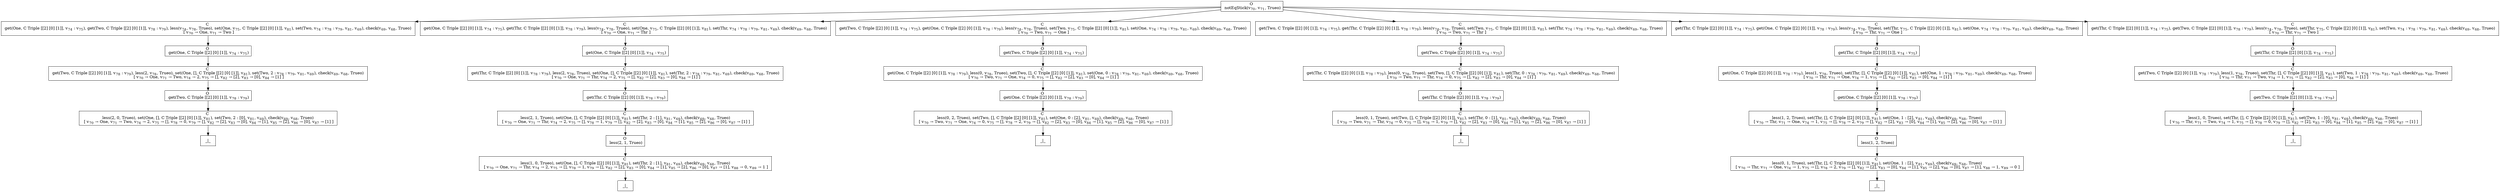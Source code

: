 digraph {
    graph [rankdir=TB
          ,bgcolor=transparent];
    node [shape=box
         ,fillcolor=white
         ,style=filled];
    0 [label=<O <BR/> notEqStick(v<SUB>70</SUB>, v<SUB>71</SUB>, Trueo)>];
    1 [label=<C <BR/> get(One, C Triple [[2] [0] [1]], v<SUB>74</SUB> : v<SUB>75</SUB>), get(Two, C Triple [[2] [0] [1]], v<SUB>78</SUB> : v<SUB>79</SUB>), less(v<SUB>74</SUB>, v<SUB>78</SUB>, Trueo), set(One, v<SUB>75</SUB>, C Triple [[2] [0] [1]], v<SUB>81</SUB>), set(Two, v<SUB>74</SUB> : v<SUB>78</SUB> : v<SUB>79</SUB>, v<SUB>81</SUB>, v<SUB>69</SUB>), check(v<SUB>69</SUB>, v<SUB>68</SUB>, Trueo) <BR/>  [ v<SUB>70</SUB> &rarr; One, v<SUB>71</SUB> &rarr; Two ] >];
    2 [label=<C <BR/> get(One, C Triple [[2] [0] [1]], v<SUB>74</SUB> : v<SUB>75</SUB>), get(Thr, C Triple [[2] [0] [1]], v<SUB>78</SUB> : v<SUB>79</SUB>), less(v<SUB>74</SUB>, v<SUB>78</SUB>, Trueo), set(One, v<SUB>75</SUB>, C Triple [[2] [0] [1]], v<SUB>81</SUB>), set(Thr, v<SUB>74</SUB> : v<SUB>78</SUB> : v<SUB>79</SUB>, v<SUB>81</SUB>, v<SUB>69</SUB>), check(v<SUB>69</SUB>, v<SUB>68</SUB>, Trueo) <BR/>  [ v<SUB>70</SUB> &rarr; One, v<SUB>71</SUB> &rarr; Thr ] >];
    3 [label=<C <BR/> get(Two, C Triple [[2] [0] [1]], v<SUB>74</SUB> : v<SUB>75</SUB>), get(One, C Triple [[2] [0] [1]], v<SUB>78</SUB> : v<SUB>79</SUB>), less(v<SUB>74</SUB>, v<SUB>78</SUB>, Trueo), set(Two, v<SUB>75</SUB>, C Triple [[2] [0] [1]], v<SUB>81</SUB>), set(One, v<SUB>74</SUB> : v<SUB>78</SUB> : v<SUB>79</SUB>, v<SUB>81</SUB>, v<SUB>69</SUB>), check(v<SUB>69</SUB>, v<SUB>68</SUB>, Trueo) <BR/>  [ v<SUB>70</SUB> &rarr; Two, v<SUB>71</SUB> &rarr; One ] >];
    4 [label=<C <BR/> get(Two, C Triple [[2] [0] [1]], v<SUB>74</SUB> : v<SUB>75</SUB>), get(Thr, C Triple [[2] [0] [1]], v<SUB>78</SUB> : v<SUB>79</SUB>), less(v<SUB>74</SUB>, v<SUB>78</SUB>, Trueo), set(Two, v<SUB>75</SUB>, C Triple [[2] [0] [1]], v<SUB>81</SUB>), set(Thr, v<SUB>74</SUB> : v<SUB>78</SUB> : v<SUB>79</SUB>, v<SUB>81</SUB>, v<SUB>69</SUB>), check(v<SUB>69</SUB>, v<SUB>68</SUB>, Trueo) <BR/>  [ v<SUB>70</SUB> &rarr; Two, v<SUB>71</SUB> &rarr; Thr ] >];
    5 [label=<C <BR/> get(Thr, C Triple [[2] [0] [1]], v<SUB>74</SUB> : v<SUB>75</SUB>), get(One, C Triple [[2] [0] [1]], v<SUB>78</SUB> : v<SUB>79</SUB>), less(v<SUB>74</SUB>, v<SUB>78</SUB>, Trueo), set(Thr, v<SUB>75</SUB>, C Triple [[2] [0] [1]], v<SUB>81</SUB>), set(One, v<SUB>74</SUB> : v<SUB>78</SUB> : v<SUB>79</SUB>, v<SUB>81</SUB>, v<SUB>69</SUB>), check(v<SUB>69</SUB>, v<SUB>68</SUB>, Trueo) <BR/>  [ v<SUB>70</SUB> &rarr; Thr, v<SUB>71</SUB> &rarr; One ] >];
    6 [label=<C <BR/> get(Thr, C Triple [[2] [0] [1]], v<SUB>74</SUB> : v<SUB>75</SUB>), get(Two, C Triple [[2] [0] [1]], v<SUB>78</SUB> : v<SUB>79</SUB>), less(v<SUB>74</SUB>, v<SUB>78</SUB>, Trueo), set(Thr, v<SUB>75</SUB>, C Triple [[2] [0] [1]], v<SUB>81</SUB>), set(Two, v<SUB>74</SUB> : v<SUB>78</SUB> : v<SUB>79</SUB>, v<SUB>81</SUB>, v<SUB>69</SUB>), check(v<SUB>69</SUB>, v<SUB>68</SUB>, Trueo) <BR/>  [ v<SUB>70</SUB> &rarr; Thr, v<SUB>71</SUB> &rarr; Two ] >];
    7 [label=<O <BR/> get(One, C Triple [[2] [0] [1]], v<SUB>74</SUB> : v<SUB>75</SUB>)>];
    8 [label=<C <BR/> get(Two, C Triple [[2] [0] [1]], v<SUB>78</SUB> : v<SUB>79</SUB>), less(2, v<SUB>78</SUB>, Trueo), set(One, [], C Triple [[2] [0] [1]], v<SUB>81</SUB>), set(Two, 2 : v<SUB>78</SUB> : v<SUB>79</SUB>, v<SUB>81</SUB>, v<SUB>69</SUB>), check(v<SUB>69</SUB>, v<SUB>68</SUB>, Trueo) <BR/>  [ v<SUB>70</SUB> &rarr; One, v<SUB>71</SUB> &rarr; Two, v<SUB>74</SUB> &rarr; 2, v<SUB>75</SUB> &rarr; [], v<SUB>82</SUB> &rarr; [2], v<SUB>83</SUB> &rarr; [0], v<SUB>84</SUB> &rarr; [1] ] >];
    9 [label=<O <BR/> get(Two, C Triple [[2] [0] [1]], v<SUB>78</SUB> : v<SUB>79</SUB>)>];
    10 [label=<C <BR/> less(2, 0, Trueo), set(One, [], C Triple [[2] [0] [1]], v<SUB>81</SUB>), set(Two, 2 : [0], v<SUB>81</SUB>, v<SUB>69</SUB>), check(v<SUB>69</SUB>, v<SUB>68</SUB>, Trueo) <BR/>  [ v<SUB>70</SUB> &rarr; One, v<SUB>71</SUB> &rarr; Two, v<SUB>74</SUB> &rarr; 2, v<SUB>75</SUB> &rarr; [], v<SUB>78</SUB> &rarr; 0, v<SUB>79</SUB> &rarr; [], v<SUB>82</SUB> &rarr; [2], v<SUB>83</SUB> &rarr; [0], v<SUB>84</SUB> &rarr; [1], v<SUB>85</SUB> &rarr; [2], v<SUB>86</SUB> &rarr; [0], v<SUB>87</SUB> &rarr; [1] ] >];
    11 [label=<_|_>];
    12 [label=<O <BR/> get(One, C Triple [[2] [0] [1]], v<SUB>74</SUB> : v<SUB>75</SUB>)>];
    13 [label=<C <BR/> get(Thr, C Triple [[2] [0] [1]], v<SUB>78</SUB> : v<SUB>79</SUB>), less(2, v<SUB>78</SUB>, Trueo), set(One, [], C Triple [[2] [0] [1]], v<SUB>81</SUB>), set(Thr, 2 : v<SUB>78</SUB> : v<SUB>79</SUB>, v<SUB>81</SUB>, v<SUB>69</SUB>), check(v<SUB>69</SUB>, v<SUB>68</SUB>, Trueo) <BR/>  [ v<SUB>70</SUB> &rarr; One, v<SUB>71</SUB> &rarr; Thr, v<SUB>74</SUB> &rarr; 2, v<SUB>75</SUB> &rarr; [], v<SUB>82</SUB> &rarr; [2], v<SUB>83</SUB> &rarr; [0], v<SUB>84</SUB> &rarr; [1] ] >];
    14 [label=<O <BR/> get(Thr, C Triple [[2] [0] [1]], v<SUB>78</SUB> : v<SUB>79</SUB>)>];
    15 [label=<C <BR/> less(2, 1, Trueo), set(One, [], C Triple [[2] [0] [1]], v<SUB>81</SUB>), set(Thr, 2 : [1], v<SUB>81</SUB>, v<SUB>69</SUB>), check(v<SUB>69</SUB>, v<SUB>68</SUB>, Trueo) <BR/>  [ v<SUB>70</SUB> &rarr; One, v<SUB>71</SUB> &rarr; Thr, v<SUB>74</SUB> &rarr; 2, v<SUB>75</SUB> &rarr; [], v<SUB>78</SUB> &rarr; 1, v<SUB>79</SUB> &rarr; [], v<SUB>82</SUB> &rarr; [2], v<SUB>83</SUB> &rarr; [0], v<SUB>84</SUB> &rarr; [1], v<SUB>85</SUB> &rarr; [2], v<SUB>86</SUB> &rarr; [0], v<SUB>87</SUB> &rarr; [1] ] >];
    16 [label=<O <BR/> less(2, 1, Trueo)>];
    17 [label=<C <BR/> less(1, 0, Trueo), set(One, [], C Triple [[2] [0] [1]], v<SUB>81</SUB>), set(Thr, 2 : [1], v<SUB>81</SUB>, v<SUB>69</SUB>), check(v<SUB>69</SUB>, v<SUB>68</SUB>, Trueo) <BR/>  [ v<SUB>70</SUB> &rarr; One, v<SUB>71</SUB> &rarr; Thr, v<SUB>74</SUB> &rarr; 2, v<SUB>75</SUB> &rarr; [], v<SUB>78</SUB> &rarr; 1, v<SUB>79</SUB> &rarr; [], v<SUB>82</SUB> &rarr; [2], v<SUB>83</SUB> &rarr; [0], v<SUB>84</SUB> &rarr; [1], v<SUB>85</SUB> &rarr; [2], v<SUB>86</SUB> &rarr; [0], v<SUB>87</SUB> &rarr; [1], v<SUB>88</SUB> &rarr; 0, v<SUB>89</SUB> &rarr; 1 ] >];
    18 [label=<_|_>];
    19 [label=<O <BR/> get(Two, C Triple [[2] [0] [1]], v<SUB>74</SUB> : v<SUB>75</SUB>)>];
    20 [label=<C <BR/> get(One, C Triple [[2] [0] [1]], v<SUB>78</SUB> : v<SUB>79</SUB>), less(0, v<SUB>78</SUB>, Trueo), set(Two, [], C Triple [[2] [0] [1]], v<SUB>81</SUB>), set(One, 0 : v<SUB>78</SUB> : v<SUB>79</SUB>, v<SUB>81</SUB>, v<SUB>69</SUB>), check(v<SUB>69</SUB>, v<SUB>68</SUB>, Trueo) <BR/>  [ v<SUB>70</SUB> &rarr; Two, v<SUB>71</SUB> &rarr; One, v<SUB>74</SUB> &rarr; 0, v<SUB>75</SUB> &rarr; [], v<SUB>82</SUB> &rarr; [2], v<SUB>83</SUB> &rarr; [0], v<SUB>84</SUB> &rarr; [1] ] >];
    21 [label=<O <BR/> get(One, C Triple [[2] [0] [1]], v<SUB>78</SUB> : v<SUB>79</SUB>)>];
    22 [label=<C <BR/> less(0, 2, Trueo), set(Two, [], C Triple [[2] [0] [1]], v<SUB>81</SUB>), set(One, 0 : [2], v<SUB>81</SUB>, v<SUB>69</SUB>), check(v<SUB>69</SUB>, v<SUB>68</SUB>, Trueo) <BR/>  [ v<SUB>70</SUB> &rarr; Two, v<SUB>71</SUB> &rarr; One, v<SUB>74</SUB> &rarr; 0, v<SUB>75</SUB> &rarr; [], v<SUB>78</SUB> &rarr; 2, v<SUB>79</SUB> &rarr; [], v<SUB>82</SUB> &rarr; [2], v<SUB>83</SUB> &rarr; [0], v<SUB>84</SUB> &rarr; [1], v<SUB>85</SUB> &rarr; [2], v<SUB>86</SUB> &rarr; [0], v<SUB>87</SUB> &rarr; [1] ] >];
    23 [label=<_|_>];
    24 [label=<O <BR/> get(Two, C Triple [[2] [0] [1]], v<SUB>74</SUB> : v<SUB>75</SUB>)>];
    25 [label=<C <BR/> get(Thr, C Triple [[2] [0] [1]], v<SUB>78</SUB> : v<SUB>79</SUB>), less(0, v<SUB>78</SUB>, Trueo), set(Two, [], C Triple [[2] [0] [1]], v<SUB>81</SUB>), set(Thr, 0 : v<SUB>78</SUB> : v<SUB>79</SUB>, v<SUB>81</SUB>, v<SUB>69</SUB>), check(v<SUB>69</SUB>, v<SUB>68</SUB>, Trueo) <BR/>  [ v<SUB>70</SUB> &rarr; Two, v<SUB>71</SUB> &rarr; Thr, v<SUB>74</SUB> &rarr; 0, v<SUB>75</SUB> &rarr; [], v<SUB>82</SUB> &rarr; [2], v<SUB>83</SUB> &rarr; [0], v<SUB>84</SUB> &rarr; [1] ] >];
    26 [label=<O <BR/> get(Thr, C Triple [[2] [0] [1]], v<SUB>78</SUB> : v<SUB>79</SUB>)>];
    27 [label=<C <BR/> less(0, 1, Trueo), set(Two, [], C Triple [[2] [0] [1]], v<SUB>81</SUB>), set(Thr, 0 : [1], v<SUB>81</SUB>, v<SUB>69</SUB>), check(v<SUB>69</SUB>, v<SUB>68</SUB>, Trueo) <BR/>  [ v<SUB>70</SUB> &rarr; Two, v<SUB>71</SUB> &rarr; Thr, v<SUB>74</SUB> &rarr; 0, v<SUB>75</SUB> &rarr; [], v<SUB>78</SUB> &rarr; 1, v<SUB>79</SUB> &rarr; [], v<SUB>82</SUB> &rarr; [2], v<SUB>83</SUB> &rarr; [0], v<SUB>84</SUB> &rarr; [1], v<SUB>85</SUB> &rarr; [2], v<SUB>86</SUB> &rarr; [0], v<SUB>87</SUB> &rarr; [1] ] >];
    28 [label=<_|_>];
    29 [label=<O <BR/> get(Thr, C Triple [[2] [0] [1]], v<SUB>74</SUB> : v<SUB>75</SUB>)>];
    30 [label=<C <BR/> get(One, C Triple [[2] [0] [1]], v<SUB>78</SUB> : v<SUB>79</SUB>), less(1, v<SUB>78</SUB>, Trueo), set(Thr, [], C Triple [[2] [0] [1]], v<SUB>81</SUB>), set(One, 1 : v<SUB>78</SUB> : v<SUB>79</SUB>, v<SUB>81</SUB>, v<SUB>69</SUB>), check(v<SUB>69</SUB>, v<SUB>68</SUB>, Trueo) <BR/>  [ v<SUB>70</SUB> &rarr; Thr, v<SUB>71</SUB> &rarr; One, v<SUB>74</SUB> &rarr; 1, v<SUB>75</SUB> &rarr; [], v<SUB>82</SUB> &rarr; [2], v<SUB>83</SUB> &rarr; [0], v<SUB>84</SUB> &rarr; [1] ] >];
    31 [label=<O <BR/> get(One, C Triple [[2] [0] [1]], v<SUB>78</SUB> : v<SUB>79</SUB>)>];
    32 [label=<C <BR/> less(1, 2, Trueo), set(Thr, [], C Triple [[2] [0] [1]], v<SUB>81</SUB>), set(One, 1 : [2], v<SUB>81</SUB>, v<SUB>69</SUB>), check(v<SUB>69</SUB>, v<SUB>68</SUB>, Trueo) <BR/>  [ v<SUB>70</SUB> &rarr; Thr, v<SUB>71</SUB> &rarr; One, v<SUB>74</SUB> &rarr; 1, v<SUB>75</SUB> &rarr; [], v<SUB>78</SUB> &rarr; 2, v<SUB>79</SUB> &rarr; [], v<SUB>82</SUB> &rarr; [2], v<SUB>83</SUB> &rarr; [0], v<SUB>84</SUB> &rarr; [1], v<SUB>85</SUB> &rarr; [2], v<SUB>86</SUB> &rarr; [0], v<SUB>87</SUB> &rarr; [1] ] >];
    33 [label=<O <BR/> less(1, 2, Trueo)>];
    34 [label=<C <BR/> less(0, 1, Trueo), set(Thr, [], C Triple [[2] [0] [1]], v<SUB>81</SUB>), set(One, 1 : [2], v<SUB>81</SUB>, v<SUB>69</SUB>), check(v<SUB>69</SUB>, v<SUB>68</SUB>, Trueo) <BR/>  [ v<SUB>70</SUB> &rarr; Thr, v<SUB>71</SUB> &rarr; One, v<SUB>74</SUB> &rarr; 1, v<SUB>75</SUB> &rarr; [], v<SUB>78</SUB> &rarr; 2, v<SUB>79</SUB> &rarr; [], v<SUB>82</SUB> &rarr; [2], v<SUB>83</SUB> &rarr; [0], v<SUB>84</SUB> &rarr; [1], v<SUB>85</SUB> &rarr; [2], v<SUB>86</SUB> &rarr; [0], v<SUB>87</SUB> &rarr; [1], v<SUB>88</SUB> &rarr; 1, v<SUB>89</SUB> &rarr; 0 ] >];
    35 [label=<_|_>];
    36 [label=<O <BR/> get(Thr, C Triple [[2] [0] [1]], v<SUB>74</SUB> : v<SUB>75</SUB>)>];
    37 [label=<C <BR/> get(Two, C Triple [[2] [0] [1]], v<SUB>78</SUB> : v<SUB>79</SUB>), less(1, v<SUB>78</SUB>, Trueo), set(Thr, [], C Triple [[2] [0] [1]], v<SUB>81</SUB>), set(Two, 1 : v<SUB>78</SUB> : v<SUB>79</SUB>, v<SUB>81</SUB>, v<SUB>69</SUB>), check(v<SUB>69</SUB>, v<SUB>68</SUB>, Trueo) <BR/>  [ v<SUB>70</SUB> &rarr; Thr, v<SUB>71</SUB> &rarr; Two, v<SUB>74</SUB> &rarr; 1, v<SUB>75</SUB> &rarr; [], v<SUB>82</SUB> &rarr; [2], v<SUB>83</SUB> &rarr; [0], v<SUB>84</SUB> &rarr; [1] ] >];
    38 [label=<O <BR/> get(Two, C Triple [[2] [0] [1]], v<SUB>78</SUB> : v<SUB>79</SUB>)>];
    39 [label=<C <BR/> less(1, 0, Trueo), set(Thr, [], C Triple [[2] [0] [1]], v<SUB>81</SUB>), set(Two, 1 : [0], v<SUB>81</SUB>, v<SUB>69</SUB>), check(v<SUB>69</SUB>, v<SUB>68</SUB>, Trueo) <BR/>  [ v<SUB>70</SUB> &rarr; Thr, v<SUB>71</SUB> &rarr; Two, v<SUB>74</SUB> &rarr; 1, v<SUB>75</SUB> &rarr; [], v<SUB>78</SUB> &rarr; 0, v<SUB>79</SUB> &rarr; [], v<SUB>82</SUB> &rarr; [2], v<SUB>83</SUB> &rarr; [0], v<SUB>84</SUB> &rarr; [1], v<SUB>85</SUB> &rarr; [2], v<SUB>86</SUB> &rarr; [0], v<SUB>87</SUB> &rarr; [1] ] >];
    40 [label=<_|_>];
    0 -> 1 [label=""];
    0 -> 2 [label=""];
    0 -> 3 [label=""];
    0 -> 4 [label=""];
    0 -> 5 [label=""];
    0 -> 6 [label=""];
    1 -> 7 [label=""];
    2 -> 12 [label=""];
    3 -> 19 [label=""];
    4 -> 24 [label=""];
    5 -> 29 [label=""];
    6 -> 36 [label=""];
    7 -> 8 [label=""];
    8 -> 9 [label=""];
    9 -> 10 [label=""];
    10 -> 11 [label=""];
    12 -> 13 [label=""];
    13 -> 14 [label=""];
    14 -> 15 [label=""];
    15 -> 16 [label=""];
    16 -> 17 [label=""];
    17 -> 18 [label=""];
    19 -> 20 [label=""];
    20 -> 21 [label=""];
    21 -> 22 [label=""];
    22 -> 23 [label=""];
    24 -> 25 [label=""];
    25 -> 26 [label=""];
    26 -> 27 [label=""];
    27 -> 28 [label=""];
    29 -> 30 [label=""];
    30 -> 31 [label=""];
    31 -> 32 [label=""];
    32 -> 33 [label=""];
    33 -> 34 [label=""];
    34 -> 35 [label=""];
    36 -> 37 [label=""];
    37 -> 38 [label=""];
    38 -> 39 [label=""];
    39 -> 40 [label=""];
}